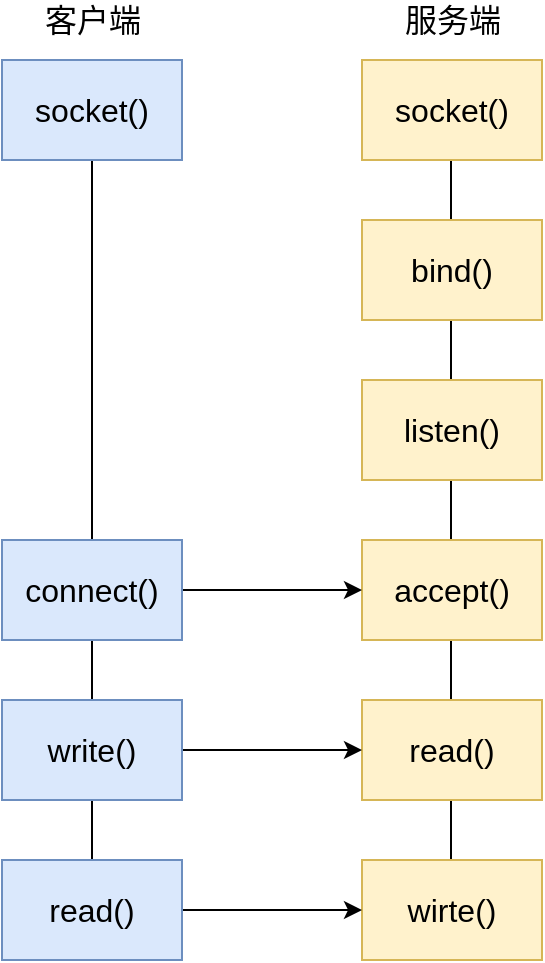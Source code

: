 <mxfile version="14.4.8" type="github">
  <diagram id="FlF11ExsXfv50QuzLHLa" name="第 1 页">
    <mxGraphModel dx="937" dy="541" grid="1" gridSize="10" guides="1" tooltips="1" connect="1" arrows="1" fold="1" page="1" pageScale="1" pageWidth="827" pageHeight="1169" math="0" shadow="0">
      <root>
        <mxCell id="0" />
        <mxCell id="1" parent="0" />
        <mxCell id="HEBwGWpLpltP4USdSfCo-23" value="" style="endArrow=none;html=1;fontSize=16;exitX=0.5;exitY=0;exitDx=0;exitDy=0;entryX=0.5;entryY=1;entryDx=0;entryDy=0;fillColor=none;" edge="1" parent="1">
          <mxGeometry width="50" height="50" relative="1" as="geometry">
            <mxPoint x="344.5" y="630" as="sourcePoint" />
            <mxPoint x="344.5" y="280" as="targetPoint" />
          </mxGeometry>
        </mxCell>
        <mxCell id="HEBwGWpLpltP4USdSfCo-22" value="" style="endArrow=none;html=1;fontSize=16;exitX=0.5;exitY=0;exitDx=0;exitDy=0;entryX=0.5;entryY=1;entryDx=0;entryDy=0;" edge="1" parent="1" source="HEBwGWpLpltP4USdSfCo-13" target="HEBwGWpLpltP4USdSfCo-14">
          <mxGeometry width="50" height="50" relative="1" as="geometry">
            <mxPoint x="90" y="370" as="sourcePoint" />
            <mxPoint x="140" y="320" as="targetPoint" />
          </mxGeometry>
        </mxCell>
        <mxCell id="HEBwGWpLpltP4USdSfCo-3" value="socket()" style="rounded=0;whiteSpace=wrap;html=1;fontSize=16;fillColor=#fff2cc;strokeColor=#d6b656;" vertex="1" parent="1">
          <mxGeometry x="300" y="230" width="90" height="50" as="geometry" />
        </mxCell>
        <mxCell id="HEBwGWpLpltP4USdSfCo-4" value="bind()" style="rounded=0;whiteSpace=wrap;html=1;fontSize=16;fillColor=#fff2cc;strokeColor=#d6b656;" vertex="1" parent="1">
          <mxGeometry x="300" y="310" width="90" height="50" as="geometry" />
        </mxCell>
        <mxCell id="HEBwGWpLpltP4USdSfCo-5" value="listen()" style="rounded=0;whiteSpace=wrap;html=1;fontSize=16;fillColor=#fff2cc;strokeColor=#d6b656;" vertex="1" parent="1">
          <mxGeometry x="300" y="390" width="90" height="50" as="geometry" />
        </mxCell>
        <mxCell id="HEBwGWpLpltP4USdSfCo-6" value="accept()" style="rounded=0;whiteSpace=wrap;html=1;fontSize=16;fillColor=#fff2cc;strokeColor=#d6b656;" vertex="1" parent="1">
          <mxGeometry x="300" y="470" width="90" height="50" as="geometry" />
        </mxCell>
        <mxCell id="HEBwGWpLpltP4USdSfCo-7" value="read()" style="rounded=0;whiteSpace=wrap;html=1;fontSize=16;fillColor=#fff2cc;strokeColor=#d6b656;" vertex="1" parent="1">
          <mxGeometry x="300" y="550" width="90" height="50" as="geometry" />
        </mxCell>
        <mxCell id="HEBwGWpLpltP4USdSfCo-8" value="wirte()" style="rounded=0;whiteSpace=wrap;html=1;fontSize=16;fillColor=#fff2cc;strokeColor=#d6b656;" vertex="1" parent="1">
          <mxGeometry x="300" y="630" width="90" height="50" as="geometry" />
        </mxCell>
        <mxCell id="HEBwGWpLpltP4USdSfCo-18" style="edgeStyle=orthogonalEdgeStyle;rounded=0;orthogonalLoop=1;jettySize=auto;html=1;fontSize=16;" edge="1" parent="1" source="HEBwGWpLpltP4USdSfCo-11" target="HEBwGWpLpltP4USdSfCo-6">
          <mxGeometry relative="1" as="geometry" />
        </mxCell>
        <mxCell id="HEBwGWpLpltP4USdSfCo-11" value="connect()" style="rounded=0;whiteSpace=wrap;html=1;fontSize=16;fillColor=#dae8fc;strokeColor=#6c8ebf;" vertex="1" parent="1">
          <mxGeometry x="120" y="470" width="90" height="50" as="geometry" />
        </mxCell>
        <mxCell id="HEBwGWpLpltP4USdSfCo-19" style="edgeStyle=orthogonalEdgeStyle;rounded=0;orthogonalLoop=1;jettySize=auto;html=1;entryX=0;entryY=0.5;entryDx=0;entryDy=0;fontSize=16;" edge="1" parent="1" source="HEBwGWpLpltP4USdSfCo-12" target="HEBwGWpLpltP4USdSfCo-7">
          <mxGeometry relative="1" as="geometry" />
        </mxCell>
        <mxCell id="HEBwGWpLpltP4USdSfCo-12" value="write()" style="rounded=0;whiteSpace=wrap;html=1;fontSize=16;fillColor=#dae8fc;strokeColor=#6c8ebf;" vertex="1" parent="1">
          <mxGeometry x="120" y="550" width="90" height="50" as="geometry" />
        </mxCell>
        <mxCell id="HEBwGWpLpltP4USdSfCo-20" style="edgeStyle=orthogonalEdgeStyle;rounded=0;orthogonalLoop=1;jettySize=auto;html=1;entryX=0;entryY=0.5;entryDx=0;entryDy=0;fontSize=16;" edge="1" parent="1" source="HEBwGWpLpltP4USdSfCo-13" target="HEBwGWpLpltP4USdSfCo-8">
          <mxGeometry relative="1" as="geometry" />
        </mxCell>
        <mxCell id="HEBwGWpLpltP4USdSfCo-13" value="read()" style="rounded=0;whiteSpace=wrap;html=1;fontSize=16;fillColor=#dae8fc;strokeColor=#6c8ebf;" vertex="1" parent="1">
          <mxGeometry x="120" y="630" width="90" height="50" as="geometry" />
        </mxCell>
        <mxCell id="HEBwGWpLpltP4USdSfCo-14" value="socket()" style="rounded=0;whiteSpace=wrap;html=1;fontSize=16;fillColor=#dae8fc;strokeColor=#6c8ebf;" vertex="1" parent="1">
          <mxGeometry x="120" y="230" width="90" height="50" as="geometry" />
        </mxCell>
        <mxCell id="HEBwGWpLpltP4USdSfCo-15" value="客户端" style="text;html=1;align=center;verticalAlign=middle;resizable=0;points=[];autosize=1;fontSize=16;" vertex="1" parent="1">
          <mxGeometry x="135" y="200" width="60" height="20" as="geometry" />
        </mxCell>
        <mxCell id="HEBwGWpLpltP4USdSfCo-16" value="服务端" style="text;html=1;align=center;verticalAlign=middle;resizable=0;points=[];autosize=1;fontSize=16;" vertex="1" parent="1">
          <mxGeometry x="315" y="200" width="60" height="20" as="geometry" />
        </mxCell>
      </root>
    </mxGraphModel>
  </diagram>
</mxfile>
